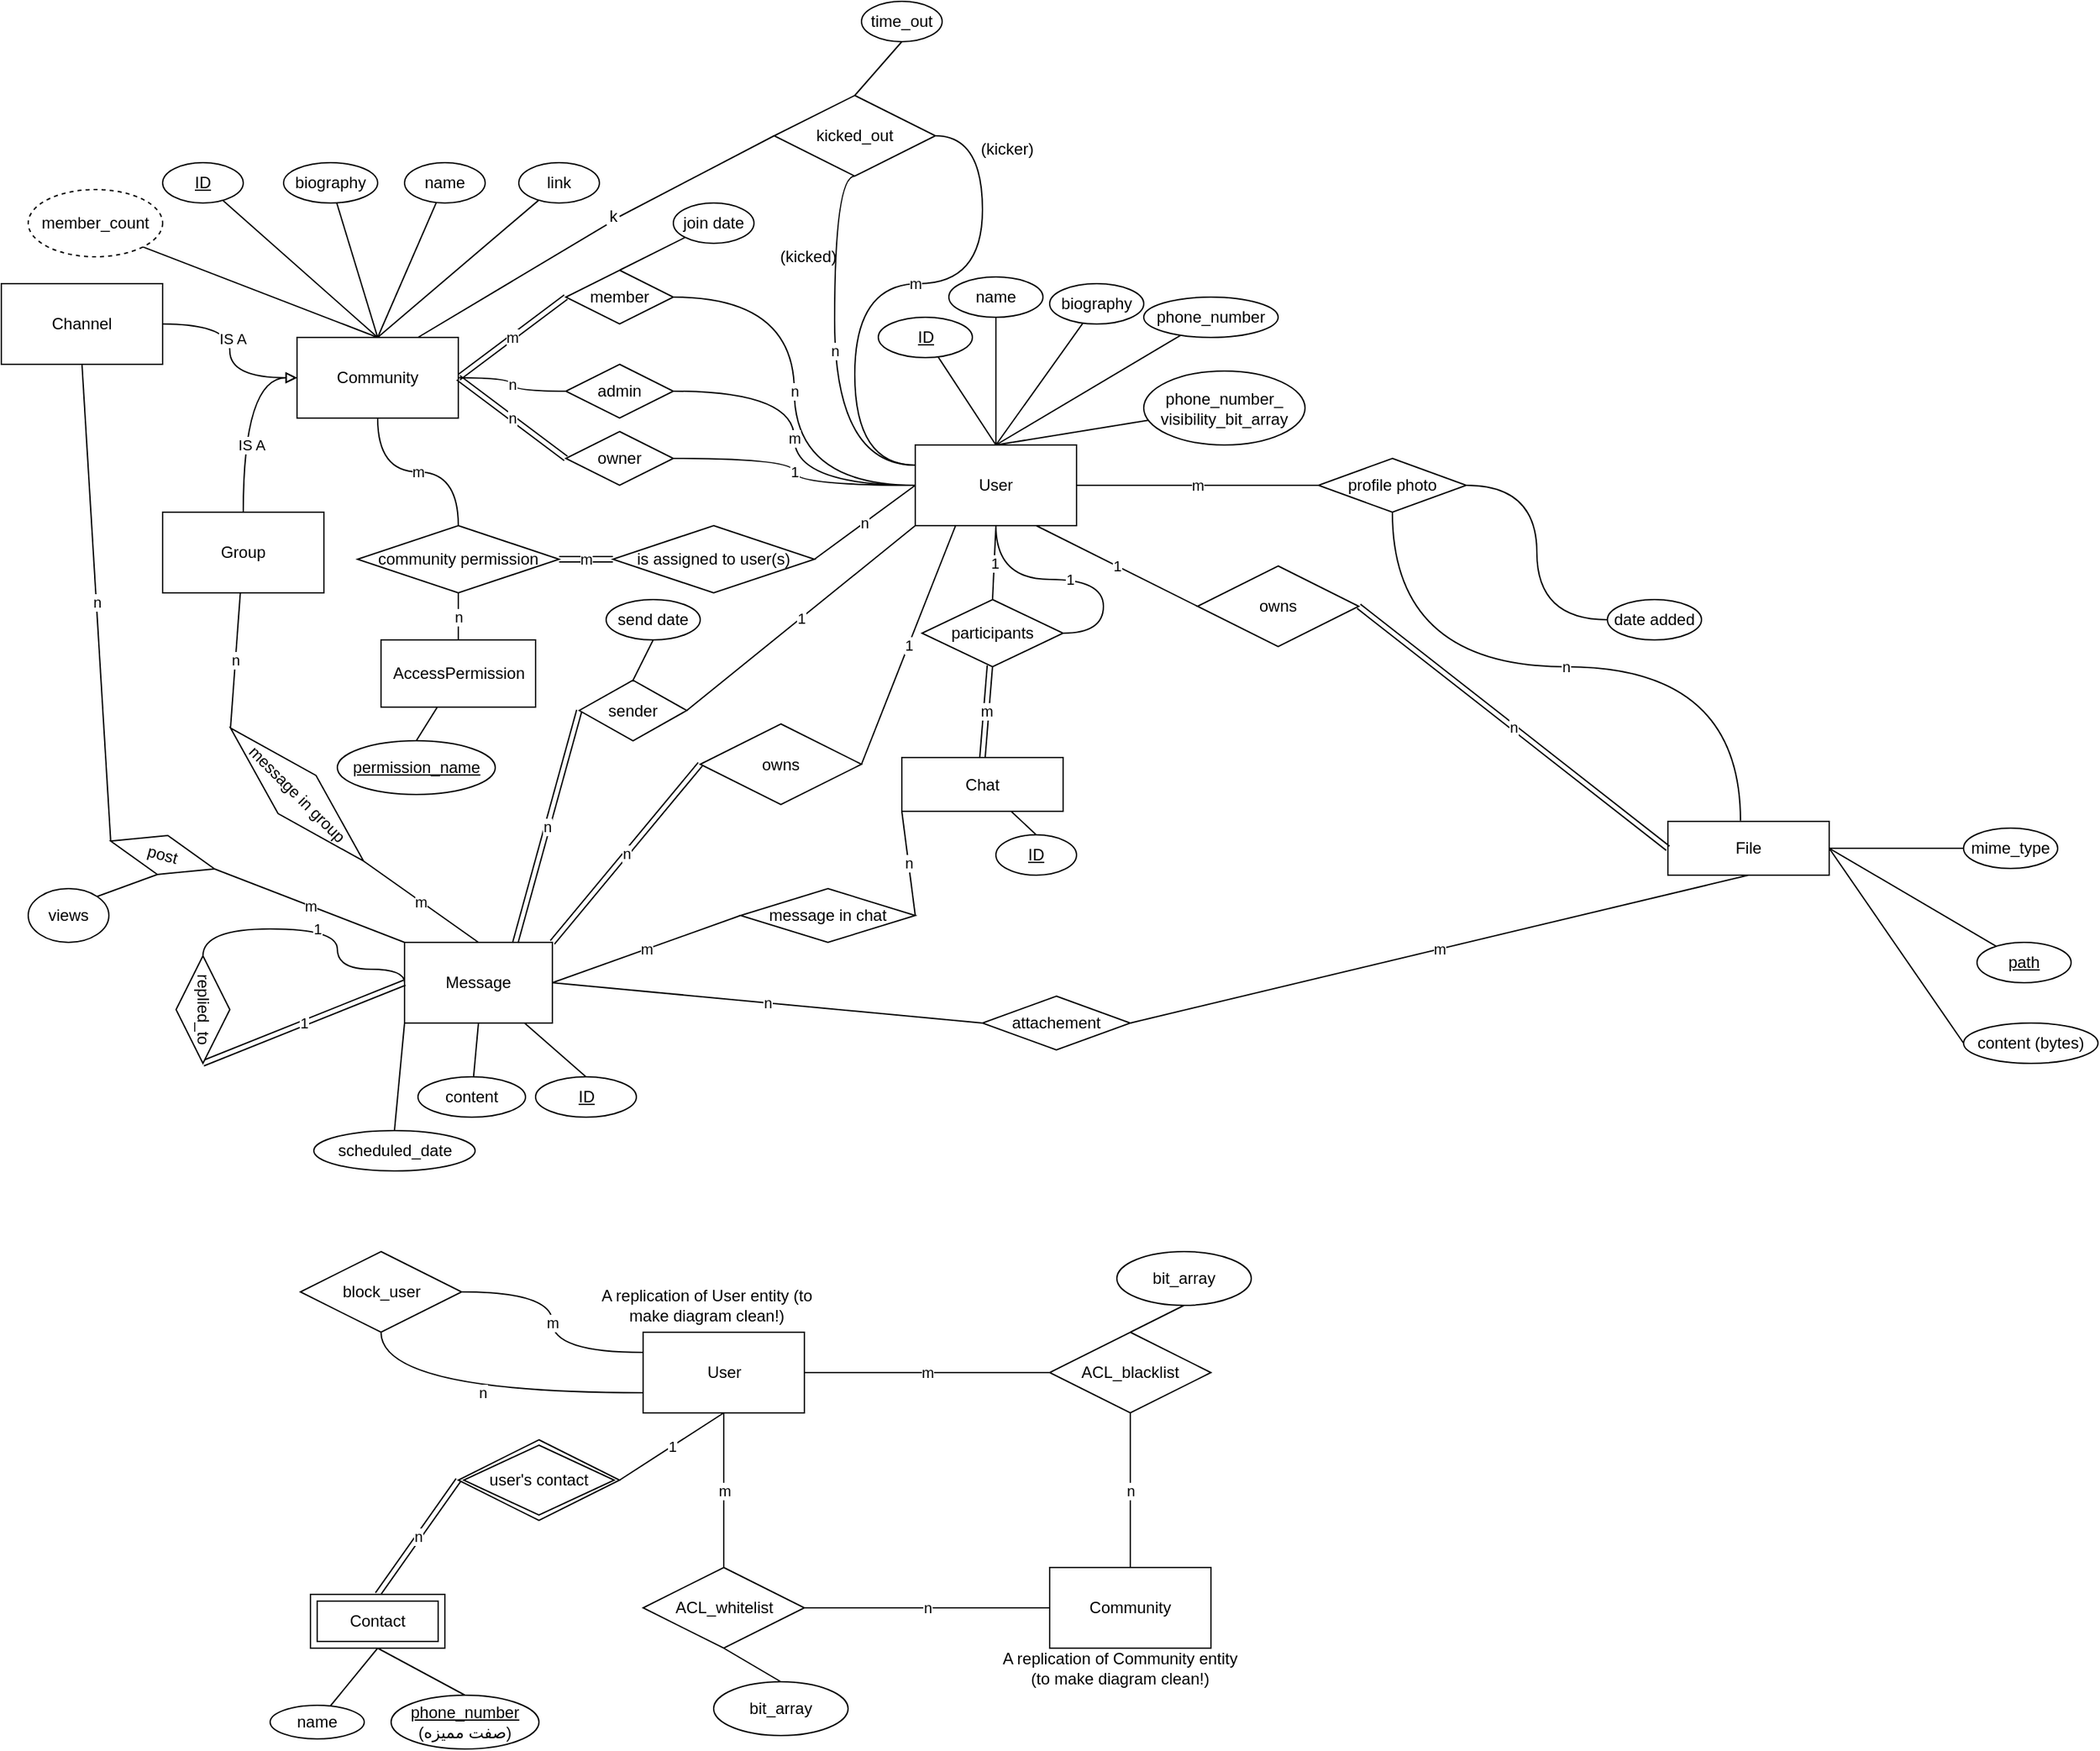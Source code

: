 <mxfile version="14.0.1" type="device"><diagram id="_lCL3VRd95EIsPDW1RLc" name="Page-1"><mxGraphModel dx="1278" dy="2202" grid="1" gridSize="10" guides="1" tooltips="1" connect="1" arrows="1" fold="1" page="1" pageScale="1" pageWidth="1169" pageHeight="1654" math="0" shadow="0"><root><mxCell id="0"/><mxCell id="1" parent="0"/><mxCell id="Ea_ISK7L3w87K4YirpPS-17" style="edgeStyle=orthogonalEdgeStyle;curved=1;rounded=0;orthogonalLoop=1;jettySize=auto;html=1;exitX=0.5;exitY=0;exitDx=0;exitDy=0;startArrow=none;startFill=0;endArrow=block;endFill=0;strokeColor=#000000;entryX=0;entryY=0.5;entryDx=0;entryDy=0;entryPerimeter=0;" parent="1" source="RYO13VKIk0pGTePvBSoM-2" target="Ea_ISK7L3w87K4YirpPS-15" edge="1"><mxGeometry relative="1" as="geometry"><mxPoint x="200" y="150" as="targetPoint"/></mxGeometry></mxCell><mxCell id="Ea_ISK7L3w87K4YirpPS-19" value="IS A" style="edgeLabel;html=1;align=center;verticalAlign=middle;resizable=0;points=[];" parent="Ea_ISK7L3w87K4YirpPS-17" vertex="1" connectable="0"><mxGeometry x="-0.28" y="-6" relative="1" as="geometry"><mxPoint as="offset"/></mxGeometry></mxCell><mxCell id="Ea_ISK7L3w87K4YirpPS-93" value="n" style="edgeStyle=none;orthogonalLoop=1;jettySize=auto;html=1;entryX=0;entryY=0.5;entryDx=0;entryDy=0;startArrow=none;startFill=0;endArrow=none;endFill=0;strokeColor=#000000;" parent="1" source="RYO13VKIk0pGTePvBSoM-2" target="Ea_ISK7L3w87K4YirpPS-91" edge="1"><mxGeometry relative="1" as="geometry"/></mxCell><mxCell id="RYO13VKIk0pGTePvBSoM-2" value="Group" style="rounded=0;whiteSpace=wrap;html=1;" parent="1" vertex="1"><mxGeometry x="130" y="270" width="120" height="60" as="geometry"/></mxCell><mxCell id="Ea_ISK7L3w87K4YirpPS-22" value="n" style="edgeStyle=orthogonalEdgeStyle;curved=1;orthogonalLoop=1;jettySize=auto;html=1;exitX=0;exitY=0.5;exitDx=0;exitDy=0;entryX=1;entryY=0.5;entryDx=0;entryDy=0;startArrow=none;startFill=0;endArrow=none;endFill=0;strokeColor=#000000;" parent="1" source="RYO13VKIk0pGTePvBSoM-3" target="Ea_ISK7L3w87K4YirpPS-20" edge="1"><mxGeometry relative="1" as="geometry"/></mxCell><mxCell id="Ea_ISK7L3w87K4YirpPS-24" value="m" style="edgeStyle=orthogonalEdgeStyle;curved=1;orthogonalLoop=1;jettySize=auto;html=1;exitX=0;exitY=0.5;exitDx=0;exitDy=0;entryX=1;entryY=0.5;entryDx=0;entryDy=0;startArrow=none;startFill=0;endArrow=none;endFill=0;strokeColor=#000000;" parent="1" source="RYO13VKIk0pGTePvBSoM-3" target="Ea_ISK7L3w87K4YirpPS-23" edge="1"><mxGeometry relative="1" as="geometry"/></mxCell><mxCell id="Ea_ISK7L3w87K4YirpPS-76" value="1" style="edgeStyle=none;orthogonalLoop=1;jettySize=auto;html=1;exitX=0;exitY=1;exitDx=0;exitDy=0;entryX=1;entryY=0.5;entryDx=0;entryDy=0;startArrow=none;startFill=0;endArrow=none;endFill=0;strokeColor=#000000;" parent="1" source="RYO13VKIk0pGTePvBSoM-3" target="Ea_ISK7L3w87K4YirpPS-73" edge="1"><mxGeometry relative="1" as="geometry"/></mxCell><mxCell id="RYO13VKIk0pGTePvBSoM-3" value="User" style="rounded=0;whiteSpace=wrap;html=1;" parent="1" vertex="1"><mxGeometry x="690" y="220" width="120" height="60" as="geometry"/></mxCell><mxCell id="Ea_ISK7L3w87K4YirpPS-81" style="edgeStyle=none;orthogonalLoop=1;jettySize=auto;html=1;entryX=0.5;entryY=0;entryDx=0;entryDy=0;startArrow=none;startFill=0;endArrow=none;endFill=0;strokeColor=#000000;" parent="1" source="RYO13VKIk0pGTePvBSoM-4" target="Ea_ISK7L3w87K4YirpPS-80" edge="1"><mxGeometry relative="1" as="geometry"/></mxCell><mxCell id="Ea_ISK7L3w87K4YirpPS-87" value="n" style="edgeStyle=none;orthogonalLoop=1;jettySize=auto;html=1;exitX=1;exitY=0.5;exitDx=0;exitDy=0;entryX=0;entryY=0.5;entryDx=0;entryDy=0;startArrow=none;startFill=0;endArrow=none;endFill=0;strokeColor=#000000;" parent="1" source="RYO13VKIk0pGTePvBSoM-4" target="Ea_ISK7L3w87K4YirpPS-85" edge="1"><mxGeometry relative="1" as="geometry"/></mxCell><mxCell id="Ea_ISK7L3w87K4YirpPS-124" style="edgeStyle=none;orthogonalLoop=1;jettySize=auto;html=1;exitX=0;exitY=1;exitDx=0;exitDy=0;entryX=0.5;entryY=0;entryDx=0;entryDy=0;startArrow=none;startFill=0;endArrow=none;endFill=0;strokeColor=#000000;" parent="1" source="RYO13VKIk0pGTePvBSoM-4" target="Ea_ISK7L3w87K4YirpPS-123" edge="1"><mxGeometry relative="1" as="geometry"/></mxCell><mxCell id="Ea_ISK7L3w87K4YirpPS-126" value="1" style="edgeStyle=orthogonalEdgeStyle;orthogonalLoop=1;jettySize=auto;html=1;exitX=0;exitY=0.5;exitDx=0;exitDy=0;entryX=0;entryY=0.5;entryDx=0;entryDy=0;startArrow=none;startFill=0;endArrow=none;endFill=0;strokeColor=#000000;curved=1;" parent="1" source="RYO13VKIk0pGTePvBSoM-4" target="Ea_ISK7L3w87K4YirpPS-125" edge="1"><mxGeometry relative="1" as="geometry"><Array as="points"><mxPoint x="310" y="610"/><mxPoint x="260" y="610"/><mxPoint x="260" y="580"/><mxPoint x="160" y="580"/></Array></mxGeometry></mxCell><mxCell id="RYO13VKIk0pGTePvBSoM-4" value="Message" style="rounded=0;whiteSpace=wrap;html=1;" parent="1" vertex="1"><mxGeometry x="310" y="590" width="110" height="60" as="geometry"/></mxCell><mxCell id="Ea_ISK7L3w87K4YirpPS-65" style="edgeStyle=none;orthogonalLoop=1;jettySize=auto;html=1;entryX=0.5;entryY=0;entryDx=0;entryDy=0;startArrow=none;startFill=0;endArrow=none;endFill=0;strokeColor=#000000;" parent="1" source="RYO13VKIk0pGTePvBSoM-5" target="Ea_ISK7L3w87K4YirpPS-64" edge="1"><mxGeometry relative="1" as="geometry"/></mxCell><mxCell id="RYO13VKIk0pGTePvBSoM-5" value="AccessPermission" style="rounded=0;whiteSpace=wrap;html=1;" parent="1" vertex="1"><mxGeometry x="292.5" y="365" width="115" height="50" as="geometry"/></mxCell><mxCell id="Ea_ISK7L3w87K4YirpPS-47" style="edgeStyle=orthogonalEdgeStyle;curved=1;orthogonalLoop=1;jettySize=auto;html=1;entryX=0;entryY=0.5;entryDx=0;entryDy=0;startArrow=none;startFill=0;endArrow=none;endFill=0;strokeColor=#000000;" parent="1" source="RYO13VKIk0pGTePvBSoM-6" target="Ea_ISK7L3w87K4YirpPS-46" edge="1"><mxGeometry relative="1" as="geometry"/></mxCell><mxCell id="Ea_ISK7L3w87K4YirpPS-86" value="m" style="orthogonalLoop=1;jettySize=auto;html=1;exitX=0.5;exitY=1;exitDx=0;exitDy=0;entryX=1;entryY=0.5;entryDx=0;entryDy=0;startArrow=none;startFill=0;endArrow=none;endFill=0;strokeColor=#000000;" parent="1" source="RYO13VKIk0pGTePvBSoM-6" target="Ea_ISK7L3w87K4YirpPS-85" edge="1"><mxGeometry relative="1" as="geometry"/></mxCell><mxCell id="RYO13VKIk0pGTePvBSoM-6" value="File" style="rounded=0;whiteSpace=wrap;html=1;" parent="1" vertex="1"><mxGeometry x="1250" y="500" width="120" height="40" as="geometry"/></mxCell><mxCell id="Ea_ISK7L3w87K4YirpPS-16" style="edgeStyle=orthogonalEdgeStyle;curved=1;rounded=0;orthogonalLoop=1;jettySize=auto;html=1;entryX=0;entryY=0.5;entryDx=0;entryDy=0;startArrow=none;startFill=0;endArrow=block;endFill=0;strokeColor=#000000;" parent="1" source="Ea_ISK7L3w87K4YirpPS-1" target="Ea_ISK7L3w87K4YirpPS-15" edge="1"><mxGeometry relative="1" as="geometry"/></mxCell><mxCell id="Ea_ISK7L3w87K4YirpPS-18" value="IS A" style="edgeLabel;html=1;align=center;verticalAlign=middle;resizable=0;points=[];" parent="Ea_ISK7L3w87K4YirpPS-16" vertex="1" connectable="0"><mxGeometry x="-0.138" y="2" relative="1" as="geometry"><mxPoint as="offset"/></mxGeometry></mxCell><mxCell id="Ea_ISK7L3w87K4YirpPS-90" value="n" style="edgeStyle=none;orthogonalLoop=1;jettySize=auto;html=1;exitX=0.5;exitY=1;exitDx=0;exitDy=0;entryX=0;entryY=0.5;entryDx=0;entryDy=0;startArrow=none;startFill=0;endArrow=none;endFill=0;strokeColor=#000000;" parent="1" source="Ea_ISK7L3w87K4YirpPS-1" target="Ea_ISK7L3w87K4YirpPS-88" edge="1"><mxGeometry relative="1" as="geometry"/></mxCell><mxCell id="Ea_ISK7L3w87K4YirpPS-1" value="Channel" style="rounded=0;whiteSpace=wrap;html=1;" parent="1" vertex="1"><mxGeometry x="10" y="100" width="120" height="60" as="geometry"/></mxCell><mxCell id="Ea_ISK7L3w87K4YirpPS-63" style="edgeStyle=none;orthogonalLoop=1;jettySize=auto;html=1;entryX=0.5;entryY=0;entryDx=0;entryDy=0;startArrow=none;startFill=0;endArrow=none;endFill=0;strokeColor=#000000;" parent="1" source="Ea_ISK7L3w87K4YirpPS-2" target="Ea_ISK7L3w87K4YirpPS-62" edge="1"><mxGeometry relative="1" as="geometry"/></mxCell><mxCell id="Ea_ISK7L3w87K4YirpPS-96" value="n" style="edgeStyle=none;orthogonalLoop=1;jettySize=auto;html=1;exitX=0;exitY=1;exitDx=0;exitDy=0;entryX=1;entryY=0.5;entryDx=0;entryDy=0;startArrow=none;startFill=0;endArrow=none;endFill=0;strokeColor=#000000;" parent="1" source="Ea_ISK7L3w87K4YirpPS-2" target="Ea_ISK7L3w87K4YirpPS-95" edge="1"><mxGeometry relative="1" as="geometry"/></mxCell><mxCell id="Ea_ISK7L3w87K4YirpPS-2" value="Chat" style="rounded=0;whiteSpace=wrap;html=1;" parent="1" vertex="1"><mxGeometry x="680" y="452.5" width="120" height="40" as="geometry"/></mxCell><mxCell id="Ea_ISK7L3w87K4YirpPS-48" style="orthogonalLoop=1;jettySize=auto;html=1;entryX=0.5;entryY=0;entryDx=0;entryDy=0;startArrow=none;startFill=0;endArrow=none;endFill=0;strokeColor=#000000;" parent="1" source="Ea_ISK7L3w87K4YirpPS-3" target="Ea_ISK7L3w87K4YirpPS-15" edge="1"><mxGeometry relative="1" as="geometry"/></mxCell><mxCell id="Ea_ISK7L3w87K4YirpPS-3" value="&lt;u&gt;ID&lt;/u&gt;" style="ellipse;whiteSpace=wrap;html=1;" parent="1" vertex="1"><mxGeometry x="130" y="10" width="60" height="30" as="geometry"/></mxCell><mxCell id="Ea_ISK7L3w87K4YirpPS-50" style="edgeStyle=none;orthogonalLoop=1;jettySize=auto;html=1;startArrow=none;startFill=0;endArrow=none;endFill=0;strokeColor=#000000;" parent="1" source="Ea_ISK7L3w87K4YirpPS-4" edge="1"><mxGeometry relative="1" as="geometry"><mxPoint x="290" y="140" as="targetPoint"/></mxGeometry></mxCell><mxCell id="Ea_ISK7L3w87K4YirpPS-4" value="name" style="ellipse;whiteSpace=wrap;html=1;" parent="1" vertex="1"><mxGeometry x="310" y="10" width="60" height="30" as="geometry"/></mxCell><mxCell id="Ea_ISK7L3w87K4YirpPS-49" style="edgeStyle=none;orthogonalLoop=1;jettySize=auto;html=1;entryX=0.5;entryY=0;entryDx=0;entryDy=0;startArrow=none;startFill=0;endArrow=none;endFill=0;strokeColor=#000000;" parent="1" source="Ea_ISK7L3w87K4YirpPS-5" target="Ea_ISK7L3w87K4YirpPS-15" edge="1"><mxGeometry relative="1" as="geometry"/></mxCell><mxCell id="Ea_ISK7L3w87K4YirpPS-5" value="biography" style="ellipse;whiteSpace=wrap;html=1;" parent="1" vertex="1"><mxGeometry x="220" y="10" width="70" height="30" as="geometry"/></mxCell><mxCell id="Ea_ISK7L3w87K4YirpPS-51" style="edgeStyle=none;orthogonalLoop=1;jettySize=auto;html=1;entryX=0.5;entryY=0;entryDx=0;entryDy=0;startArrow=none;startFill=0;endArrow=none;endFill=0;strokeColor=#000000;" parent="1" source="Ea_ISK7L3w87K4YirpPS-6" target="Ea_ISK7L3w87K4YirpPS-15" edge="1"><mxGeometry relative="1" as="geometry"/></mxCell><mxCell id="Ea_ISK7L3w87K4YirpPS-6" value="link" style="ellipse;whiteSpace=wrap;html=1;" parent="1" vertex="1"><mxGeometry x="395" y="10" width="60" height="30" as="geometry"/></mxCell><mxCell id="Ea_ISK7L3w87K4YirpPS-21" value="m" style="orthogonalLoop=1;jettySize=auto;html=1;exitX=1;exitY=0.5;exitDx=0;exitDy=0;entryX=0;entryY=0.5;entryDx=0;entryDy=0;startArrow=none;startFill=0;endArrow=none;endFill=0;strokeColor=#000000;shape=link;" parent="1" source="Ea_ISK7L3w87K4YirpPS-15" target="Ea_ISK7L3w87K4YirpPS-20" edge="1"><mxGeometry relative="1" as="geometry"/></mxCell><mxCell id="Ea_ISK7L3w87K4YirpPS-15" value="Community" style="rounded=0;whiteSpace=wrap;html=1;" parent="1" vertex="1"><mxGeometry x="230" y="140" width="120" height="60" as="geometry"/></mxCell><mxCell id="Ea_ISK7L3w87K4YirpPS-20" value="member" style="rhombus;whiteSpace=wrap;html=1;" parent="1" vertex="1"><mxGeometry x="430" y="90" width="80" height="40" as="geometry"/></mxCell><mxCell id="Ea_ISK7L3w87K4YirpPS-25" value="n" style="edgeStyle=orthogonalEdgeStyle;curved=1;orthogonalLoop=1;jettySize=auto;html=1;exitX=0;exitY=0.5;exitDx=0;exitDy=0;entryX=1;entryY=0.5;entryDx=0;entryDy=0;startArrow=none;startFill=0;endArrow=none;endFill=0;strokeColor=#000000;" parent="1" source="Ea_ISK7L3w87K4YirpPS-23" target="Ea_ISK7L3w87K4YirpPS-15" edge="1"><mxGeometry relative="1" as="geometry"/></mxCell><mxCell id="Ea_ISK7L3w87K4YirpPS-23" value="admin" style="rhombus;whiteSpace=wrap;html=1;" parent="1" vertex="1"><mxGeometry x="430" y="160" width="80" height="40" as="geometry"/></mxCell><mxCell id="Ea_ISK7L3w87K4YirpPS-29" value="m" style="edgeStyle=orthogonalEdgeStyle;curved=1;orthogonalLoop=1;jettySize=auto;html=1;entryX=0.5;entryY=1;entryDx=0;entryDy=0;startArrow=none;startFill=0;endArrow=none;endFill=0;strokeColor=#000000;" parent="1" source="Ea_ISK7L3w87K4YirpPS-28" target="Ea_ISK7L3w87K4YirpPS-15" edge="1"><mxGeometry relative="1" as="geometry"/></mxCell><mxCell id="Ea_ISK7L3w87K4YirpPS-30" value="n" style="edgeStyle=orthogonalEdgeStyle;curved=1;orthogonalLoop=1;jettySize=auto;html=1;exitX=0.5;exitY=1;exitDx=0;exitDy=0;entryX=0.5;entryY=0;entryDx=0;entryDy=0;startArrow=none;startFill=0;endArrow=none;endFill=0;strokeColor=#000000;" parent="1" source="Ea_ISK7L3w87K4YirpPS-28" target="RYO13VKIk0pGTePvBSoM-5" edge="1"><mxGeometry relative="1" as="geometry"/></mxCell><mxCell id="Ea_ISK7L3w87K4YirpPS-28" value="community permission" style="rhombus;whiteSpace=wrap;html=1;" parent="1" vertex="1"><mxGeometry x="275" y="280" width="150" height="50" as="geometry"/></mxCell><mxCell id="Ea_ISK7L3w87K4YirpPS-66" value="n" style="edgeStyle=none;orthogonalLoop=1;jettySize=auto;html=1;exitX=1;exitY=0.5;exitDx=0;exitDy=0;entryX=0;entryY=0.5;entryDx=0;entryDy=0;startArrow=none;startFill=0;endArrow=none;endFill=0;strokeColor=#000000;" parent="1" source="Ea_ISK7L3w87K4YirpPS-33" target="RYO13VKIk0pGTePvBSoM-3" edge="1"><mxGeometry relative="1" as="geometry"/></mxCell><mxCell id="Ea_ISK7L3w87K4YirpPS-68" value="m" style="edgeStyle=none;orthogonalLoop=1;jettySize=auto;html=1;exitX=0;exitY=0.5;exitDx=0;exitDy=0;entryX=1;entryY=0.5;entryDx=0;entryDy=0;startArrow=none;startFill=0;endArrow=none;endFill=0;strokeColor=#000000;shape=link;" parent="1" source="Ea_ISK7L3w87K4YirpPS-33" target="Ea_ISK7L3w87K4YirpPS-28" edge="1"><mxGeometry relative="1" as="geometry"/></mxCell><mxCell id="Ea_ISK7L3w87K4YirpPS-33" value="is assigned to user(s)" style="rhombus;whiteSpace=wrap;html=1;" parent="1" vertex="1"><mxGeometry x="465" y="280" width="150" height="50" as="geometry"/></mxCell><mxCell id="Ea_ISK7L3w87K4YirpPS-52" style="edgeStyle=none;orthogonalLoop=1;jettySize=auto;html=1;entryX=0.5;entryY=0;entryDx=0;entryDy=0;startArrow=none;startFill=0;endArrow=none;endFill=0;strokeColor=#000000;" parent="1" source="Ea_ISK7L3w87K4YirpPS-37" target="RYO13VKIk0pGTePvBSoM-3" edge="1"><mxGeometry relative="1" as="geometry"/></mxCell><mxCell id="Ea_ISK7L3w87K4YirpPS-37" value="&lt;u&gt;ID&lt;/u&gt;" style="ellipse;whiteSpace=wrap;html=1;" parent="1" vertex="1"><mxGeometry x="662.5" y="125" width="70" height="30" as="geometry"/></mxCell><mxCell id="Ea_ISK7L3w87K4YirpPS-54" style="edgeStyle=none;orthogonalLoop=1;jettySize=auto;html=1;entryX=0.5;entryY=0;entryDx=0;entryDy=0;startArrow=none;startFill=0;endArrow=none;endFill=0;strokeColor=#000000;" parent="1" source="Ea_ISK7L3w87K4YirpPS-38" target="RYO13VKIk0pGTePvBSoM-3" edge="1"><mxGeometry relative="1" as="geometry"/></mxCell><mxCell id="Ea_ISK7L3w87K4YirpPS-38" value="biography" style="ellipse;whiteSpace=wrap;html=1;" parent="1" vertex="1"><mxGeometry x="790" y="100" width="70" height="30" as="geometry"/></mxCell><mxCell id="Ea_ISK7L3w87K4YirpPS-53" style="edgeStyle=none;orthogonalLoop=1;jettySize=auto;html=1;startArrow=none;startFill=0;endArrow=none;endFill=0;strokeColor=#000000;" parent="1" source="Ea_ISK7L3w87K4YirpPS-39" edge="1"><mxGeometry relative="1" as="geometry"><mxPoint x="750" y="220" as="targetPoint"/></mxGeometry></mxCell><mxCell id="Ea_ISK7L3w87K4YirpPS-39" value="name" style="ellipse;whiteSpace=wrap;html=1;" parent="1" vertex="1"><mxGeometry x="715" y="95" width="70" height="30" as="geometry"/></mxCell><mxCell id="Ea_ISK7L3w87K4YirpPS-55" style="edgeStyle=none;orthogonalLoop=1;jettySize=auto;html=1;startArrow=none;startFill=0;endArrow=none;endFill=0;strokeColor=#000000;" parent="1" source="Ea_ISK7L3w87K4YirpPS-40" edge="1"><mxGeometry relative="1" as="geometry"><mxPoint x="750" y="220" as="targetPoint"/></mxGeometry></mxCell><mxCell id="Ea_ISK7L3w87K4YirpPS-40" value="phone_number" style="ellipse;whiteSpace=wrap;html=1;" parent="1" vertex="1"><mxGeometry x="860" y="110" width="100" height="30" as="geometry"/></mxCell><mxCell id="Ea_ISK7L3w87K4YirpPS-43" value="n" style="edgeStyle=orthogonalEdgeStyle;curved=1;orthogonalLoop=1;jettySize=auto;html=1;exitX=0.5;exitY=1;exitDx=0;exitDy=0;entryX=0.45;entryY=-0.017;entryDx=0;entryDy=0;entryPerimeter=0;startArrow=none;startFill=0;endArrow=none;endFill=0;strokeColor=#000000;" parent="1" source="Ea_ISK7L3w87K4YirpPS-41" target="RYO13VKIk0pGTePvBSoM-6" edge="1"><mxGeometry relative="1" as="geometry"/></mxCell><mxCell id="Ea_ISK7L3w87K4YirpPS-45" style="edgeStyle=orthogonalEdgeStyle;curved=1;orthogonalLoop=1;jettySize=auto;html=1;entryX=0;entryY=0.5;entryDx=0;entryDy=0;startArrow=none;startFill=0;endArrow=none;endFill=0;strokeColor=#000000;" parent="1" source="Ea_ISK7L3w87K4YirpPS-41" target="Ea_ISK7L3w87K4YirpPS-44" edge="1"><mxGeometry relative="1" as="geometry"/></mxCell><mxCell id="Ea_ISK7L3w87K4YirpPS-41" value="profile photo" style="rhombus;whiteSpace=wrap;html=1;" parent="1" vertex="1"><mxGeometry x="990" y="230" width="110" height="40" as="geometry"/></mxCell><mxCell id="Ea_ISK7L3w87K4YirpPS-44" value="date added" style="ellipse;whiteSpace=wrap;html=1;" parent="1" vertex="1"><mxGeometry x="1205" y="335" width="70" height="30" as="geometry"/></mxCell><mxCell id="Ea_ISK7L3w87K4YirpPS-46" value="mime_type" style="ellipse;whiteSpace=wrap;html=1;" parent="1" vertex="1"><mxGeometry x="1470" y="505" width="70" height="30" as="geometry"/></mxCell><mxCell id="Ea_ISK7L3w87K4YirpPS-58" style="edgeStyle=none;orthogonalLoop=1;jettySize=auto;html=1;entryX=1;entryY=0.5;entryDx=0;entryDy=0;startArrow=none;startFill=0;endArrow=none;endFill=0;strokeColor=#000000;" parent="1" source="Ea_ISK7L3w87K4YirpPS-57" target="RYO13VKIk0pGTePvBSoM-6" edge="1"><mxGeometry relative="1" as="geometry"/></mxCell><mxCell id="Ea_ISK7L3w87K4YirpPS-57" value="&lt;u&gt;path&lt;/u&gt;" style="ellipse;whiteSpace=wrap;html=1;" parent="1" vertex="1"><mxGeometry x="1480" y="590" width="70" height="30" as="geometry"/></mxCell><mxCell id="Ea_ISK7L3w87K4YirpPS-60" value="m" style="edgeStyle=none;orthogonalLoop=1;jettySize=auto;html=1;entryX=0.5;entryY=0;entryDx=0;entryDy=0;startArrow=none;startFill=0;endArrow=none;endFill=0;strokeColor=#000000;shape=link;" parent="1" source="Ea_ISK7L3w87K4YirpPS-59" target="Ea_ISK7L3w87K4YirpPS-2" edge="1"><mxGeometry relative="1" as="geometry"/></mxCell><mxCell id="Ea_ISK7L3w87K4YirpPS-59" value="participants" style="rhombus;whiteSpace=wrap;html=1;" parent="1" vertex="1"><mxGeometry x="695" y="335" width="105" height="50" as="geometry"/></mxCell><mxCell id="Ea_ISK7L3w87K4YirpPS-62" value="&lt;u&gt;ID&lt;/u&gt;" style="ellipse;whiteSpace=wrap;html=1;" parent="1" vertex="1"><mxGeometry x="750" y="510" width="60" height="30" as="geometry"/></mxCell><mxCell id="Ea_ISK7L3w87K4YirpPS-64" value="&lt;u&gt;permission_name&lt;/u&gt;" style="ellipse;whiteSpace=wrap;html=1;" parent="1" vertex="1"><mxGeometry x="260" y="440" width="117.5" height="40" as="geometry"/></mxCell><mxCell id="Ea_ISK7L3w87K4YirpPS-70" style="edgeStyle=none;orthogonalLoop=1;jettySize=auto;html=1;entryX=0.5;entryY=0;entryDx=0;entryDy=0;startArrow=none;startFill=0;endArrow=none;endFill=0;strokeColor=#000000;" parent="1" source="Ea_ISK7L3w87K4YirpPS-69" target="Ea_ISK7L3w87K4YirpPS-20" edge="1"><mxGeometry relative="1" as="geometry"/></mxCell><mxCell id="Ea_ISK7L3w87K4YirpPS-69" value="join date" style="ellipse;whiteSpace=wrap;html=1;" parent="1" vertex="1"><mxGeometry x="510" y="40" width="60" height="30" as="geometry"/></mxCell><mxCell id="Ea_ISK7L3w87K4YirpPS-77" value="n" style="edgeStyle=none;orthogonalLoop=1;jettySize=auto;html=1;exitX=0;exitY=0.5;exitDx=0;exitDy=0;entryX=0.75;entryY=0;entryDx=0;entryDy=0;startArrow=none;startFill=0;endArrow=none;endFill=0;strokeColor=#000000;shape=link;" parent="1" source="Ea_ISK7L3w87K4YirpPS-73" target="RYO13VKIk0pGTePvBSoM-4" edge="1"><mxGeometry relative="1" as="geometry"/></mxCell><mxCell id="Ea_ISK7L3w87K4YirpPS-73" value="sender" style="rhombus;whiteSpace=wrap;html=1;" parent="1" vertex="1"><mxGeometry x="440" y="395" width="80" height="45" as="geometry"/></mxCell><mxCell id="Ea_ISK7L3w87K4YirpPS-94" style="edgeStyle=none;orthogonalLoop=1;jettySize=auto;html=1;exitX=0.5;exitY=1;exitDx=0;exitDy=0;entryX=0.5;entryY=0;entryDx=0;entryDy=0;startArrow=none;startFill=0;endArrow=none;endFill=0;strokeColor=#000000;" parent="1" source="Ea_ISK7L3w87K4YirpPS-78" target="Ea_ISK7L3w87K4YirpPS-73" edge="1"><mxGeometry relative="1" as="geometry"/></mxCell><mxCell id="Ea_ISK7L3w87K4YirpPS-78" value="send date" style="ellipse;whiteSpace=wrap;html=1;" parent="1" vertex="1"><mxGeometry x="460" y="335" width="70" height="30" as="geometry"/></mxCell><mxCell id="Ea_ISK7L3w87K4YirpPS-80" value="&lt;u&gt;ID&lt;/u&gt;" style="ellipse;whiteSpace=wrap;html=1;" parent="1" vertex="1"><mxGeometry x="407.5" y="690" width="75" height="30" as="geometry"/></mxCell><mxCell id="Ea_ISK7L3w87K4YirpPS-83" style="edgeStyle=none;orthogonalLoop=1;jettySize=auto;html=1;entryX=0.5;entryY=1;entryDx=0;entryDy=0;startArrow=none;startFill=0;endArrow=none;endFill=0;strokeColor=#000000;" parent="1" source="Ea_ISK7L3w87K4YirpPS-82" target="RYO13VKIk0pGTePvBSoM-4" edge="1"><mxGeometry relative="1" as="geometry"/></mxCell><mxCell id="Ea_ISK7L3w87K4YirpPS-82" value="content" style="ellipse;whiteSpace=wrap;html=1;" parent="1" vertex="1"><mxGeometry x="320" y="690" width="80" height="30" as="geometry"/></mxCell><mxCell id="Ea_ISK7L3w87K4YirpPS-85" value="attachement" style="rhombus;whiteSpace=wrap;html=1;" parent="1" vertex="1"><mxGeometry x="740" y="630" width="110" height="40" as="geometry"/></mxCell><mxCell id="Ea_ISK7L3w87K4YirpPS-89" value="m" style="edgeStyle=none;orthogonalLoop=1;jettySize=auto;html=1;entryX=0;entryY=0;entryDx=0;entryDy=0;startArrow=none;startFill=0;endArrow=none;endFill=0;strokeColor=#000000;exitX=1;exitY=0.5;exitDx=0;exitDy=0;" parent="1" source="Ea_ISK7L3w87K4YirpPS-88" target="RYO13VKIk0pGTePvBSoM-4" edge="1"><mxGeometry relative="1" as="geometry"/></mxCell><mxCell id="Ea_ISK7L3w87K4YirpPS-88" value="post" style="rhombus;whiteSpace=wrap;html=1;rotation=15;" parent="1" vertex="1"><mxGeometry x="90" y="510" width="80" height="30" as="geometry"/></mxCell><mxCell id="Ea_ISK7L3w87K4YirpPS-92" value="m" style="orthogonalLoop=1;jettySize=auto;html=1;exitX=1;exitY=0.5;exitDx=0;exitDy=0;startArrow=none;startFill=0;endArrow=none;endFill=0;strokeColor=#000000;entryX=0.5;entryY=0;entryDx=0;entryDy=0;" parent="1" source="Ea_ISK7L3w87K4YirpPS-91" target="RYO13VKIk0pGTePvBSoM-4" edge="1"><mxGeometry relative="1" as="geometry"><mxPoint x="350" y="540" as="targetPoint"/></mxGeometry></mxCell><mxCell id="Ea_ISK7L3w87K4YirpPS-91" value="message in group" style="rhombus;whiteSpace=wrap;html=1;rotation=45;" parent="1" vertex="1"><mxGeometry x="160" y="460" width="140" height="40" as="geometry"/></mxCell><mxCell id="Ea_ISK7L3w87K4YirpPS-97" value="m" style="edgeStyle=none;orthogonalLoop=1;jettySize=auto;html=1;exitX=0;exitY=0.5;exitDx=0;exitDy=0;entryX=1;entryY=0.5;entryDx=0;entryDy=0;startArrow=none;startFill=0;endArrow=none;endFill=0;strokeColor=#000000;" parent="1" source="Ea_ISK7L3w87K4YirpPS-95" target="RYO13VKIk0pGTePvBSoM-4" edge="1"><mxGeometry relative="1" as="geometry"/></mxCell><mxCell id="Ea_ISK7L3w87K4YirpPS-95" value="message in chat" style="rhombus;whiteSpace=wrap;html=1;" parent="1" vertex="1"><mxGeometry x="560" y="550" width="130" height="40" as="geometry"/></mxCell><mxCell id="Ea_ISK7L3w87K4YirpPS-100" style="edgeStyle=none;orthogonalLoop=1;jettySize=auto;html=1;exitX=1;exitY=1;exitDx=0;exitDy=0;startArrow=none;startFill=0;endArrow=none;endFill=0;strokeColor=#000000;" parent="1" source="Ea_ISK7L3w87K4YirpPS-99" edge="1"><mxGeometry relative="1" as="geometry"><mxPoint x="290" y="140" as="targetPoint"/></mxGeometry></mxCell><mxCell id="Ea_ISK7L3w87K4YirpPS-99" value="member_count" style="ellipse;whiteSpace=wrap;html=1;dashed=1;" parent="1" vertex="1"><mxGeometry x="30" y="30" width="100" height="50" as="geometry"/></mxCell><mxCell id="Ea_ISK7L3w87K4YirpPS-103" value="1" style="edgeStyle=orthogonalEdgeStyle;orthogonalLoop=1;jettySize=auto;html=1;entryX=0;entryY=0.5;entryDx=0;entryDy=0;startArrow=none;startFill=0;endArrow=none;endFill=0;strokeColor=#000000;curved=1;" parent="1" source="Ea_ISK7L3w87K4YirpPS-101" target="RYO13VKIk0pGTePvBSoM-3" edge="1"><mxGeometry relative="1" as="geometry"/></mxCell><mxCell id="Ea_ISK7L3w87K4YirpPS-104" value="n" style="orthogonalLoop=1;jettySize=auto;html=1;exitX=0;exitY=0.5;exitDx=0;exitDy=0;entryX=1;entryY=0.5;entryDx=0;entryDy=0;startArrow=none;startFill=0;endArrow=none;endFill=0;strokeColor=#000000;shape=link;" parent="1" source="Ea_ISK7L3w87K4YirpPS-101" target="Ea_ISK7L3w87K4YirpPS-15" edge="1"><mxGeometry relative="1" as="geometry"/></mxCell><mxCell id="Ea_ISK7L3w87K4YirpPS-101" value="owner" style="rhombus;whiteSpace=wrap;html=1;" parent="1" vertex="1"><mxGeometry x="430" y="210" width="80" height="40" as="geometry"/></mxCell><mxCell id="Ea_ISK7L3w87K4YirpPS-107" value="User" style="rounded=0;whiteSpace=wrap;html=1;" parent="1" vertex="1"><mxGeometry x="487.5" y="880" width="120" height="60" as="geometry"/></mxCell><mxCell id="Ea_ISK7L3w87K4YirpPS-108" value="A replication of Community entity (to make diagram clean!) " style="text;html=1;strokeColor=none;fillColor=none;align=center;verticalAlign=middle;whiteSpace=wrap;rounded=0;" parent="1" vertex="1"><mxGeometry x="750" y="1120" width="185" height="20" as="geometry"/></mxCell><mxCell id="Ea_ISK7L3w87K4YirpPS-114" value="1" style="edgeStyle=none;orthogonalLoop=1;jettySize=auto;html=1;exitX=1;exitY=0.5;exitDx=0;exitDy=0;entryX=0.5;entryY=1;entryDx=0;entryDy=0;startArrow=none;startFill=0;endArrow=none;endFill=0;strokeColor=#000000;" parent="1" source="xNgSbtLXe5SCeg9kn0A--6" target="Ea_ISK7L3w87K4YirpPS-107" edge="1"><mxGeometry relative="1" as="geometry"><mxPoint x="481.962" y="980" as="sourcePoint"/></mxGeometry></mxCell><mxCell id="Ea_ISK7L3w87K4YirpPS-116" value="n" style="edgeStyle=none;orthogonalLoop=1;jettySize=auto;html=1;exitX=0;exitY=0.5;exitDx=0;exitDy=0;entryX=0.5;entryY=0;entryDx=0;entryDy=0;startArrow=none;startFill=0;endArrow=none;endFill=0;strokeColor=#000000;shape=link;" parent="1" source="xNgSbtLXe5SCeg9kn0A--6" target="xNgSbtLXe5SCeg9kn0A--7" edge="1"><mxGeometry relative="1" as="geometry"><mxPoint x="378.038" y="1040" as="sourcePoint"/><mxPoint x="337.5" y="1070" as="targetPoint"/></mxGeometry></mxCell><mxCell id="Ea_ISK7L3w87K4YirpPS-120" style="edgeStyle=none;orthogonalLoop=1;jettySize=auto;html=1;exitX=0.5;exitY=0;exitDx=0;exitDy=0;startArrow=none;startFill=0;endArrow=none;endFill=0;strokeColor=#000000;entryX=0.5;entryY=1;entryDx=0;entryDy=0;" parent="1" source="Ea_ISK7L3w87K4YirpPS-117" edge="1" target="xNgSbtLXe5SCeg9kn0A--7"><mxGeometry relative="1" as="geometry"><mxPoint x="360" y="1120" as="targetPoint"/></mxGeometry></mxCell><mxCell id="Ea_ISK7L3w87K4YirpPS-117" value="&lt;u&gt;phone_number&lt;/u&gt; (صفت ممیزه)" style="ellipse;whiteSpace=wrap;html=1;strokeColor=#000000;" parent="1" vertex="1"><mxGeometry x="300" y="1150" width="110" height="40" as="geometry"/></mxCell><mxCell id="Ea_ISK7L3w87K4YirpPS-119" style="edgeStyle=none;orthogonalLoop=1;jettySize=auto;html=1;entryX=0.5;entryY=1;entryDx=0;entryDy=0;startArrow=none;startFill=0;endArrow=none;endFill=0;strokeColor=#000000;" parent="1" source="Ea_ISK7L3w87K4YirpPS-118" target="xNgSbtLXe5SCeg9kn0A--7" edge="1"><mxGeometry relative="1" as="geometry"><mxPoint x="290" y="1120" as="targetPoint"/></mxGeometry></mxCell><mxCell id="Ea_ISK7L3w87K4YirpPS-118" value="name" style="ellipse;whiteSpace=wrap;html=1;strokeColor=#000000;" parent="1" vertex="1"><mxGeometry x="210" y="1157.5" width="70" height="25" as="geometry"/></mxCell><mxCell id="Ea_ISK7L3w87K4YirpPS-122" style="edgeStyle=none;orthogonalLoop=1;jettySize=auto;html=1;exitX=0;exitY=0.5;exitDx=0;exitDy=0;entryX=1;entryY=0.5;entryDx=0;entryDy=0;startArrow=none;startFill=0;endArrow=none;endFill=0;strokeColor=#000000;" parent="1" source="Ea_ISK7L3w87K4YirpPS-121" target="RYO13VKIk0pGTePvBSoM-6" edge="1"><mxGeometry relative="1" as="geometry"/></mxCell><mxCell id="Ea_ISK7L3w87K4YirpPS-121" value="content (bytes)" style="ellipse;whiteSpace=wrap;html=1;" parent="1" vertex="1"><mxGeometry x="1470" y="650" width="100" height="30" as="geometry"/></mxCell><mxCell id="Ea_ISK7L3w87K4YirpPS-123" value="scheduled_date" style="ellipse;whiteSpace=wrap;html=1;" parent="1" vertex="1"><mxGeometry x="242.5" y="730" width="120" height="30" as="geometry"/></mxCell><mxCell id="Ea_ISK7L3w87K4YirpPS-127" value="1" style="orthogonalLoop=1;jettySize=auto;html=1;exitX=1;exitY=0.5;exitDx=0;exitDy=0;entryX=0;entryY=0.5;entryDx=0;entryDy=0;startArrow=none;startFill=0;endArrow=none;endFill=0;strokeColor=#000000;shape=link;" parent="1" source="Ea_ISK7L3w87K4YirpPS-125" target="RYO13VKIk0pGTePvBSoM-4" edge="1"><mxGeometry relative="1" as="geometry"/></mxCell><mxCell id="Ea_ISK7L3w87K4YirpPS-125" value="replied_to" style="rhombus;whiteSpace=wrap;html=1;strokeColor=#000000;rotation=90;" parent="1" vertex="1"><mxGeometry x="120" y="620" width="80" height="40" as="geometry"/></mxCell><mxCell id="m1ujiWEY5jE0GczKq9BO-2" value="owns" style="shape=rhombus;perimeter=rhombusPerimeter;whiteSpace=wrap;html=1;align=center;" parent="1" vertex="1"><mxGeometry x="900" y="310" width="120" height="60" as="geometry"/></mxCell><mxCell id="m1ujiWEY5jE0GczKq9BO-3" value="n" style="edgeStyle=none;orthogonalLoop=1;jettySize=auto;html=1;exitX=0;exitY=0.5;exitDx=0;exitDy=0;entryX=1;entryY=0.5;entryDx=0;entryDy=0;startArrow=none;startFill=0;endArrow=none;endFill=0;strokeColor=#000000;shape=link;" parent="1" source="RYO13VKIk0pGTePvBSoM-6" target="m1ujiWEY5jE0GczKq9BO-2" edge="1"><mxGeometry relative="1" as="geometry"><mxPoint x="1050" y="412.5" as="sourcePoint"/><mxPoint x="970" y="500" as="targetPoint"/></mxGeometry></mxCell><mxCell id="m1ujiWEY5jE0GczKq9BO-4" value="1" style="edgeStyle=none;orthogonalLoop=1;jettySize=auto;html=1;exitX=0;exitY=0.5;exitDx=0;exitDy=0;entryX=0.75;entryY=1;entryDx=0;entryDy=0;startArrow=none;startFill=0;endArrow=none;endFill=0;strokeColor=#000000;" parent="1" source="m1ujiWEY5jE0GczKq9BO-2" target="RYO13VKIk0pGTePvBSoM-3" edge="1"><mxGeometry relative="1" as="geometry"><mxPoint x="700" y="290" as="sourcePoint"/><mxPoint x="590" y="512.5" as="targetPoint"/></mxGeometry></mxCell><mxCell id="m1ujiWEY5jE0GczKq9BO-6" value="m" style="edgeStyle=orthogonalEdgeStyle;curved=1;orthogonalLoop=2;jettySize=auto;html=1;exitX=0;exitY=0.5;exitDx=0;exitDy=0;entryX=1;entryY=0.5;entryDx=0;entryDy=0;startArrow=none;startFill=0;endArrow=none;endFill=0;strokeColor=#000000;" parent="1" source="Ea_ISK7L3w87K4YirpPS-41" target="RYO13VKIk0pGTePvBSoM-3" edge="1"><mxGeometry relative="1" as="geometry"><mxPoint x="1100" y="334.97" as="sourcePoint"/><mxPoint x="920" y="264.97" as="targetPoint"/></mxGeometry></mxCell><mxCell id="m1ujiWEY5jE0GczKq9BO-21" value="owns" style="shape=rhombus;perimeter=rhombusPerimeter;whiteSpace=wrap;html=1;align=center;" parent="1" vertex="1"><mxGeometry x="530" y="427.5" width="120" height="60" as="geometry"/></mxCell><mxCell id="m1ujiWEY5jE0GczKq9BO-24" value="n" style="edgeStyle=none;orthogonalLoop=1;jettySize=auto;html=1;exitX=1;exitY=0;exitDx=0;exitDy=0;entryX=0;entryY=0.5;entryDx=0;entryDy=0;startArrow=none;startFill=0;endArrow=none;endFill=0;strokeColor=#000000;shape=link;" parent="1" source="RYO13VKIk0pGTePvBSoM-4" target="m1ujiWEY5jE0GczKq9BO-21" edge="1"><mxGeometry relative="1" as="geometry"><mxPoint x="680" y="527.5" as="sourcePoint"/><mxPoint x="450" y="477.5" as="targetPoint"/></mxGeometry></mxCell><mxCell id="m1ujiWEY5jE0GczKq9BO-25" value="1" style="edgeStyle=none;orthogonalLoop=1;jettySize=auto;html=1;exitX=1;exitY=0.5;exitDx=0;exitDy=0;entryX=0.25;entryY=1;entryDx=0;entryDy=0;startArrow=none;startFill=0;endArrow=none;endFill=0;strokeColor=#000000;" parent="1" source="m1ujiWEY5jE0GczKq9BO-21" target="RYO13VKIk0pGTePvBSoM-3" edge="1"><mxGeometry relative="1" as="geometry"><mxPoint x="540" y="510" as="sourcePoint"/><mxPoint x="420" y="320" as="targetPoint"/></mxGeometry></mxCell><mxCell id="m1ujiWEY5jE0GczKq9BO-28" style="edgeStyle=none;orthogonalLoop=1;jettySize=auto;html=1;exitX=0.5;exitY=1;exitDx=0;exitDy=0;startArrow=none;startFill=0;endArrow=none;endFill=0;strokeColor=#000000;entryX=1;entryY=0;entryDx=0;entryDy=0;" parent="1" source="Ea_ISK7L3w87K4YirpPS-88" target="m1ujiWEY5jE0GczKq9BO-29" edge="1"><mxGeometry relative="1" as="geometry"><mxPoint x="17.5" y="470" as="sourcePoint"/><mxPoint x="110" y="570" as="targetPoint"/></mxGeometry></mxCell><mxCell id="m1ujiWEY5jE0GczKq9BO-29" value="views" style="ellipse;whiteSpace=wrap;html=1;align=center;" parent="1" vertex="1"><mxGeometry x="30" y="550" width="60" height="40" as="geometry"/></mxCell><mxCell id="mLCT4cB3AiPEMnbjOMph-1" value="kicked_out" style="shape=rhombus;perimeter=rhombusPerimeter;whiteSpace=wrap;html=1;align=center;" parent="1" vertex="1"><mxGeometry x="585" y="-40" width="120" height="60" as="geometry"/></mxCell><mxCell id="mLCT4cB3AiPEMnbjOMph-3" value="n" style="edgeStyle=orthogonalEdgeStyle;curved=1;orthogonalLoop=1;jettySize=auto;html=1;exitX=0;exitY=0.25;exitDx=0;exitDy=0;entryX=0.5;entryY=1;entryDx=0;entryDy=0;startArrow=none;startFill=0;endArrow=none;endFill=0;strokeColor=#000000;" parent="1" source="RYO13VKIk0pGTePvBSoM-3" target="mLCT4cB3AiPEMnbjOMph-1" edge="1"><mxGeometry relative="1" as="geometry"><mxPoint x="700" y="260" as="sourcePoint"/><mxPoint x="520" y="120" as="targetPoint"/><Array as="points"><mxPoint x="630" y="235"/><mxPoint x="630" y="20"/></Array></mxGeometry></mxCell><mxCell id="mLCT4cB3AiPEMnbjOMph-4" value="(kicked)" style="text;html=1;align=center;verticalAlign=middle;resizable=0;points=[];autosize=1;" parent="1" vertex="1"><mxGeometry x="580" y="70" width="60" height="20" as="geometry"/></mxCell><mxCell id="mLCT4cB3AiPEMnbjOMph-6" value="m" style="edgeStyle=orthogonalEdgeStyle;curved=1;orthogonalLoop=1;jettySize=auto;html=1;exitX=0;exitY=0.25;exitDx=0;exitDy=0;entryX=1;entryY=0.5;entryDx=0;entryDy=0;startArrow=none;startFill=0;endArrow=none;endFill=0;strokeColor=#000000;" parent="1" source="RYO13VKIk0pGTePvBSoM-3" target="mLCT4cB3AiPEMnbjOMph-1" edge="1"><mxGeometry x="0.071" relative="1" as="geometry"><mxPoint x="700" y="260" as="sourcePoint"/><mxPoint x="520" y="190" as="targetPoint"/><Array as="points"><mxPoint x="645" y="235"/><mxPoint x="645" y="100"/><mxPoint x="740" y="100"/><mxPoint x="740" y="-10"/></Array><mxPoint as="offset"/></mxGeometry></mxCell><mxCell id="mLCT4cB3AiPEMnbjOMph-7" value="(kicker)" style="text;html=1;align=center;verticalAlign=middle;resizable=0;points=[];autosize=1;" parent="1" vertex="1"><mxGeometry x="732.5" y="-10" width="50" height="20" as="geometry"/></mxCell><mxCell id="mLCT4cB3AiPEMnbjOMph-20" value="" style="endArrow=none;html=1;entryX=0;entryY=0.5;entryDx=0;entryDy=0;" parent="1" target="mLCT4cB3AiPEMnbjOMph-1" edge="1"><mxGeometry width="50" height="50" relative="1" as="geometry"><mxPoint x="470" y="50" as="sourcePoint"/><mxPoint x="730" y="110" as="targetPoint"/></mxGeometry></mxCell><mxCell id="mLCT4cB3AiPEMnbjOMph-21" value="" style="endArrow=none;html=1;exitX=0.75;exitY=0;exitDx=0;exitDy=0;entryX=0.27;entryY=0.81;entryDx=0;entryDy=0;entryPerimeter=0;" parent="1" source="Ea_ISK7L3w87K4YirpPS-15" target="mLCT4cB3AiPEMnbjOMph-22" edge="1"><mxGeometry width="50" height="50" relative="1" as="geometry"><mxPoint x="320" y="140" as="sourcePoint"/><mxPoint x="430" y="80" as="targetPoint"/></mxGeometry></mxCell><mxCell id="mLCT4cB3AiPEMnbjOMph-22" value="k" style="text;html=1;align=center;verticalAlign=middle;resizable=0;points=[];autosize=1;" parent="1" vertex="1"><mxGeometry x="455" y="40" width="20" height="20" as="geometry"/></mxCell><mxCell id="mLCT4cB3AiPEMnbjOMph-25" value="time_out" style="ellipse;whiteSpace=wrap;html=1;" parent="1" vertex="1"><mxGeometry x="650" y="-110" width="60" height="30" as="geometry"/></mxCell><mxCell id="mLCT4cB3AiPEMnbjOMph-26" style="edgeStyle=none;orthogonalLoop=1;jettySize=auto;html=1;startArrow=none;startFill=0;endArrow=none;endFill=0;strokeColor=#000000;entryX=0.5;entryY=0;entryDx=0;entryDy=0;exitX=0.5;exitY=1;exitDx=0;exitDy=0;" parent="1" source="mLCT4cB3AiPEMnbjOMph-25" target="mLCT4cB3AiPEMnbjOMph-1" edge="1"><mxGeometry relative="1" as="geometry"><mxPoint x="300" y="150" as="targetPoint"/><mxPoint x="343.627" y="49.658" as="sourcePoint"/></mxGeometry></mxCell><mxCell id="mLCT4cB3AiPEMnbjOMph-27" value="Community" style="rounded=0;whiteSpace=wrap;html=1;" parent="1" vertex="1"><mxGeometry x="790" y="1055" width="120" height="60" as="geometry"/></mxCell><mxCell id="mLCT4cB3AiPEMnbjOMph-28" value="ACL_blacklist" style="shape=rhombus;perimeter=rhombusPerimeter;whiteSpace=wrap;html=1;align=center;" parent="1" vertex="1"><mxGeometry x="790" y="880" width="120" height="60" as="geometry"/></mxCell><mxCell id="mLCT4cB3AiPEMnbjOMph-29" value="m" style="edgeStyle=orthogonalEdgeStyle;curved=1;orthogonalLoop=2;jettySize=auto;html=1;entryX=1;entryY=0.5;entryDx=0;entryDy=0;startArrow=none;startFill=0;endArrow=none;endFill=0;strokeColor=#000000;exitX=0;exitY=0.5;exitDx=0;exitDy=0;" parent="1" source="mLCT4cB3AiPEMnbjOMph-28" target="Ea_ISK7L3w87K4YirpPS-107" edge="1"><mxGeometry relative="1" as="geometry"><mxPoint x="760" y="910" as="sourcePoint"/><mxPoint x="620" y="909.5" as="targetPoint"/><Array as="points"/></mxGeometry></mxCell><mxCell id="mLCT4cB3AiPEMnbjOMph-30" value="n" style="edgeStyle=orthogonalEdgeStyle;curved=1;orthogonalLoop=1;jettySize=auto;html=1;exitX=0.5;exitY=1;exitDx=0;exitDy=0;entryX=0.5;entryY=0;entryDx=0;entryDy=0;startArrow=none;startFill=0;endArrow=none;endFill=0;strokeColor=#000000;" parent="1" source="mLCT4cB3AiPEMnbjOMph-28" target="mLCT4cB3AiPEMnbjOMph-27" edge="1"><mxGeometry relative="1" as="geometry"><mxPoint x="880" y="980.34" as="sourcePoint"/><mxPoint x="1139" y="1209.66" as="targetPoint"/></mxGeometry></mxCell><mxCell id="mLCT4cB3AiPEMnbjOMph-33" value="ACL_whitelist" style="shape=rhombus;perimeter=rhombusPerimeter;whiteSpace=wrap;html=1;align=center;" parent="1" vertex="1"><mxGeometry x="487.5" y="1055" width="120" height="60" as="geometry"/></mxCell><mxCell id="mLCT4cB3AiPEMnbjOMph-34" value="n" style="edgeStyle=orthogonalEdgeStyle;curved=1;orthogonalLoop=1;jettySize=auto;html=1;exitX=1;exitY=0.5;exitDx=0;exitDy=0;entryX=0;entryY=0.5;entryDx=0;entryDy=0;startArrow=none;startFill=0;endArrow=none;endFill=0;strokeColor=#000000;" parent="1" source="mLCT4cB3AiPEMnbjOMph-33" target="mLCT4cB3AiPEMnbjOMph-27" edge="1"><mxGeometry relative="1" as="geometry"><mxPoint x="694.5" y="1000" as="sourcePoint"/><mxPoint x="694.5" y="1115" as="targetPoint"/></mxGeometry></mxCell><mxCell id="mLCT4cB3AiPEMnbjOMph-35" value="m" style="edgeStyle=orthogonalEdgeStyle;curved=1;orthogonalLoop=2;jettySize=auto;html=1;entryX=0.5;entryY=1;entryDx=0;entryDy=0;startArrow=none;startFill=0;endArrow=none;endFill=0;strokeColor=#000000;exitX=0.5;exitY=0;exitDx=0;exitDy=0;" parent="1" source="mLCT4cB3AiPEMnbjOMph-33" target="Ea_ISK7L3w87K4YirpPS-107" edge="1"><mxGeometry relative="1" as="geometry"><mxPoint x="800" y="920" as="sourcePoint"/><mxPoint x="617.5" y="920" as="targetPoint"/><Array as="points"/></mxGeometry></mxCell><mxCell id="mLCT4cB3AiPEMnbjOMph-36" value="bit_array" style="ellipse;whiteSpace=wrap;html=1;align=center;" parent="1" vertex="1"><mxGeometry x="840" y="820" width="100" height="40" as="geometry"/></mxCell><mxCell id="mLCT4cB3AiPEMnbjOMph-38" value="" style="endArrow=none;html=1;rounded=0;exitX=0.5;exitY=1;exitDx=0;exitDy=0;entryX=0.5;entryY=0;entryDx=0;entryDy=0;" parent="1" source="mLCT4cB3AiPEMnbjOMph-36" target="mLCT4cB3AiPEMnbjOMph-28" edge="1"><mxGeometry relative="1" as="geometry"><mxPoint x="690" y="1020" as="sourcePoint"/><mxPoint x="850" y="1020" as="targetPoint"/></mxGeometry></mxCell><mxCell id="mLCT4cB3AiPEMnbjOMph-39" value="bit_array" style="ellipse;whiteSpace=wrap;html=1;align=center;" parent="1" vertex="1"><mxGeometry x="540" y="1140" width="100" height="40" as="geometry"/></mxCell><mxCell id="mLCT4cB3AiPEMnbjOMph-40" value="" style="endArrow=none;html=1;rounded=0;exitX=0.5;exitY=1;exitDx=0;exitDy=0;entryX=0.5;entryY=0;entryDx=0;entryDy=0;" parent="1" source="mLCT4cB3AiPEMnbjOMph-33" target="mLCT4cB3AiPEMnbjOMph-39" edge="1"><mxGeometry relative="1" as="geometry"><mxPoint x="400" y="1370" as="sourcePoint"/><mxPoint x="560" y="1230" as="targetPoint"/></mxGeometry></mxCell><mxCell id="mLCT4cB3AiPEMnbjOMph-44" value="1" style="edgeStyle=none;orthogonalLoop=1;jettySize=auto;html=1;exitX=0.5;exitY=0;exitDx=0;exitDy=0;entryX=0.5;entryY=1;entryDx=0;entryDy=0;startArrow=none;startFill=0;endArrow=none;endFill=0;strokeColor=#000000;" parent="1" source="Ea_ISK7L3w87K4YirpPS-59" target="RYO13VKIk0pGTePvBSoM-3" edge="1"><mxGeometry relative="1" as="geometry"><mxPoint x="910" y="350" as="sourcePoint"/><mxPoint x="790" y="290" as="targetPoint"/></mxGeometry></mxCell><mxCell id="mLCT4cB3AiPEMnbjOMph-45" value="1" style="edgeStyle=orthogonalEdgeStyle;orthogonalLoop=1;jettySize=auto;html=1;entryX=1;entryY=0.5;entryDx=0;entryDy=0;startArrow=none;startFill=0;endArrow=none;endFill=0;strokeColor=#000000;curved=1;exitX=0.5;exitY=1;exitDx=0;exitDy=0;" parent="1" source="RYO13VKIk0pGTePvBSoM-3" target="Ea_ISK7L3w87K4YirpPS-59" edge="1"><mxGeometry relative="1" as="geometry"><mxPoint x="820" y="407.5" as="sourcePoint"/><mxPoint x="1000" y="427.5" as="targetPoint"/><Array as="points"><mxPoint x="750" y="320"/><mxPoint x="830" y="320"/><mxPoint x="830" y="360"/></Array></mxGeometry></mxCell><mxCell id="mLCT4cB3AiPEMnbjOMph-46" style="edgeStyle=none;orthogonalLoop=1;jettySize=auto;html=1;startArrow=none;startFill=0;endArrow=none;endFill=0;strokeColor=#000000;entryX=0.5;entryY=0;entryDx=0;entryDy=0;" parent="1" source="mLCT4cB3AiPEMnbjOMph-47" target="RYO13VKIk0pGTePvBSoM-3" edge="1"><mxGeometry relative="1" as="geometry"><mxPoint x="960" y="185" as="targetPoint"/></mxGeometry></mxCell><mxCell id="mLCT4cB3AiPEMnbjOMph-47" value="phone_number_&lt;br&gt;visibility_bit_array" style="ellipse;whiteSpace=wrap;html=1;" parent="1" vertex="1"><mxGeometry x="860" y="165" width="120" height="55" as="geometry"/></mxCell><mxCell id="xNgSbtLXe5SCeg9kn0A--2" value="A replication of User entity (to make diagram clean!) " style="text;html=1;strokeColor=none;fillColor=none;align=center;verticalAlign=middle;whiteSpace=wrap;rounded=0;" vertex="1" parent="1"><mxGeometry x="455" y="850" width="160" height="20" as="geometry"/></mxCell><mxCell id="xNgSbtLXe5SCeg9kn0A--3" value="block_user" style="shape=rhombus;perimeter=rhombusPerimeter;whiteSpace=wrap;html=1;align=center;" vertex="1" parent="1"><mxGeometry x="232.5" y="820" width="120" height="60" as="geometry"/></mxCell><mxCell id="xNgSbtLXe5SCeg9kn0A--4" value="n" style="edgeStyle=orthogonalEdgeStyle;curved=1;orthogonalLoop=1;jettySize=auto;html=1;exitX=0;exitY=0.75;exitDx=0;exitDy=0;entryX=0.5;entryY=1;entryDx=0;entryDy=0;startArrow=none;startFill=0;endArrow=none;endFill=0;strokeColor=#000000;" edge="1" parent="1" source="Ea_ISK7L3w87K4YirpPS-107" target="xNgSbtLXe5SCeg9kn0A--3"><mxGeometry relative="1" as="geometry"><mxPoint x="370" y="920" as="sourcePoint"/><mxPoint x="290" y="910" as="targetPoint"/></mxGeometry></mxCell><mxCell id="xNgSbtLXe5SCeg9kn0A--5" value="m" style="edgeStyle=orthogonalEdgeStyle;curved=1;orthogonalLoop=1;jettySize=auto;html=1;exitX=0;exitY=0.25;exitDx=0;exitDy=0;entryX=1;entryY=0.5;entryDx=0;entryDy=0;startArrow=none;startFill=0;endArrow=none;endFill=0;strokeColor=#000000;" edge="1" parent="1" source="Ea_ISK7L3w87K4YirpPS-107" target="xNgSbtLXe5SCeg9kn0A--3"><mxGeometry relative="1" as="geometry"><mxPoint x="490" y="820" as="sourcePoint"/><mxPoint x="310" y="750" as="targetPoint"/></mxGeometry></mxCell><mxCell id="xNgSbtLXe5SCeg9kn0A--6" value="user's contact" style="shape=rhombus;double=1;perimeter=rhombusPerimeter;whiteSpace=wrap;html=1;align=center;" vertex="1" parent="1"><mxGeometry x="350" y="960" width="120" height="60" as="geometry"/></mxCell><mxCell id="xNgSbtLXe5SCeg9kn0A--7" value="Contact" style="shape=ext;margin=3;double=1;whiteSpace=wrap;html=1;align=center;" vertex="1" parent="1"><mxGeometry x="240" y="1075" width="100" height="40" as="geometry"/></mxCell></root></mxGraphModel></diagram></mxfile>